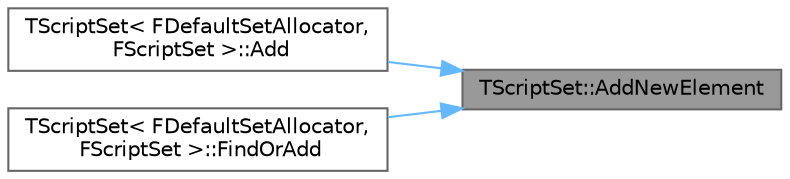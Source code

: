 digraph "TScriptSet::AddNewElement"
{
 // INTERACTIVE_SVG=YES
 // LATEX_PDF_SIZE
  bgcolor="transparent";
  edge [fontname=Helvetica,fontsize=10,labelfontname=Helvetica,labelfontsize=10];
  node [fontname=Helvetica,fontsize=10,shape=box,height=0.2,width=0.4];
  rankdir="RL";
  Node1 [id="Node000001",label="TScriptSet::AddNewElement",height=0.2,width=0.4,color="gray40", fillcolor="grey60", style="filled", fontcolor="black",tooltip=" "];
  Node1 -> Node2 [id="edge1_Node000001_Node000002",dir="back",color="steelblue1",style="solid",tooltip=" "];
  Node2 [id="Node000002",label="TScriptSet\< FDefaultSetAllocator,\l FScriptSet \>::Add",height=0.2,width=0.4,color="grey40", fillcolor="white", style="filled",URL="$d8/d49/classTScriptSet.html#a9e5817972a7426a830fe5bf5aee0ba83",tooltip=" "];
  Node1 -> Node3 [id="edge2_Node000001_Node000003",dir="back",color="steelblue1",style="solid",tooltip=" "];
  Node3 [id="Node000003",label="TScriptSet\< FDefaultSetAllocator,\l FScriptSet \>::FindOrAdd",height=0.2,width=0.4,color="grey40", fillcolor="white", style="filled",URL="$d8/d49/classTScriptSet.html#adc78497db920ee82e0714394988a21b0",tooltip=" "];
}
